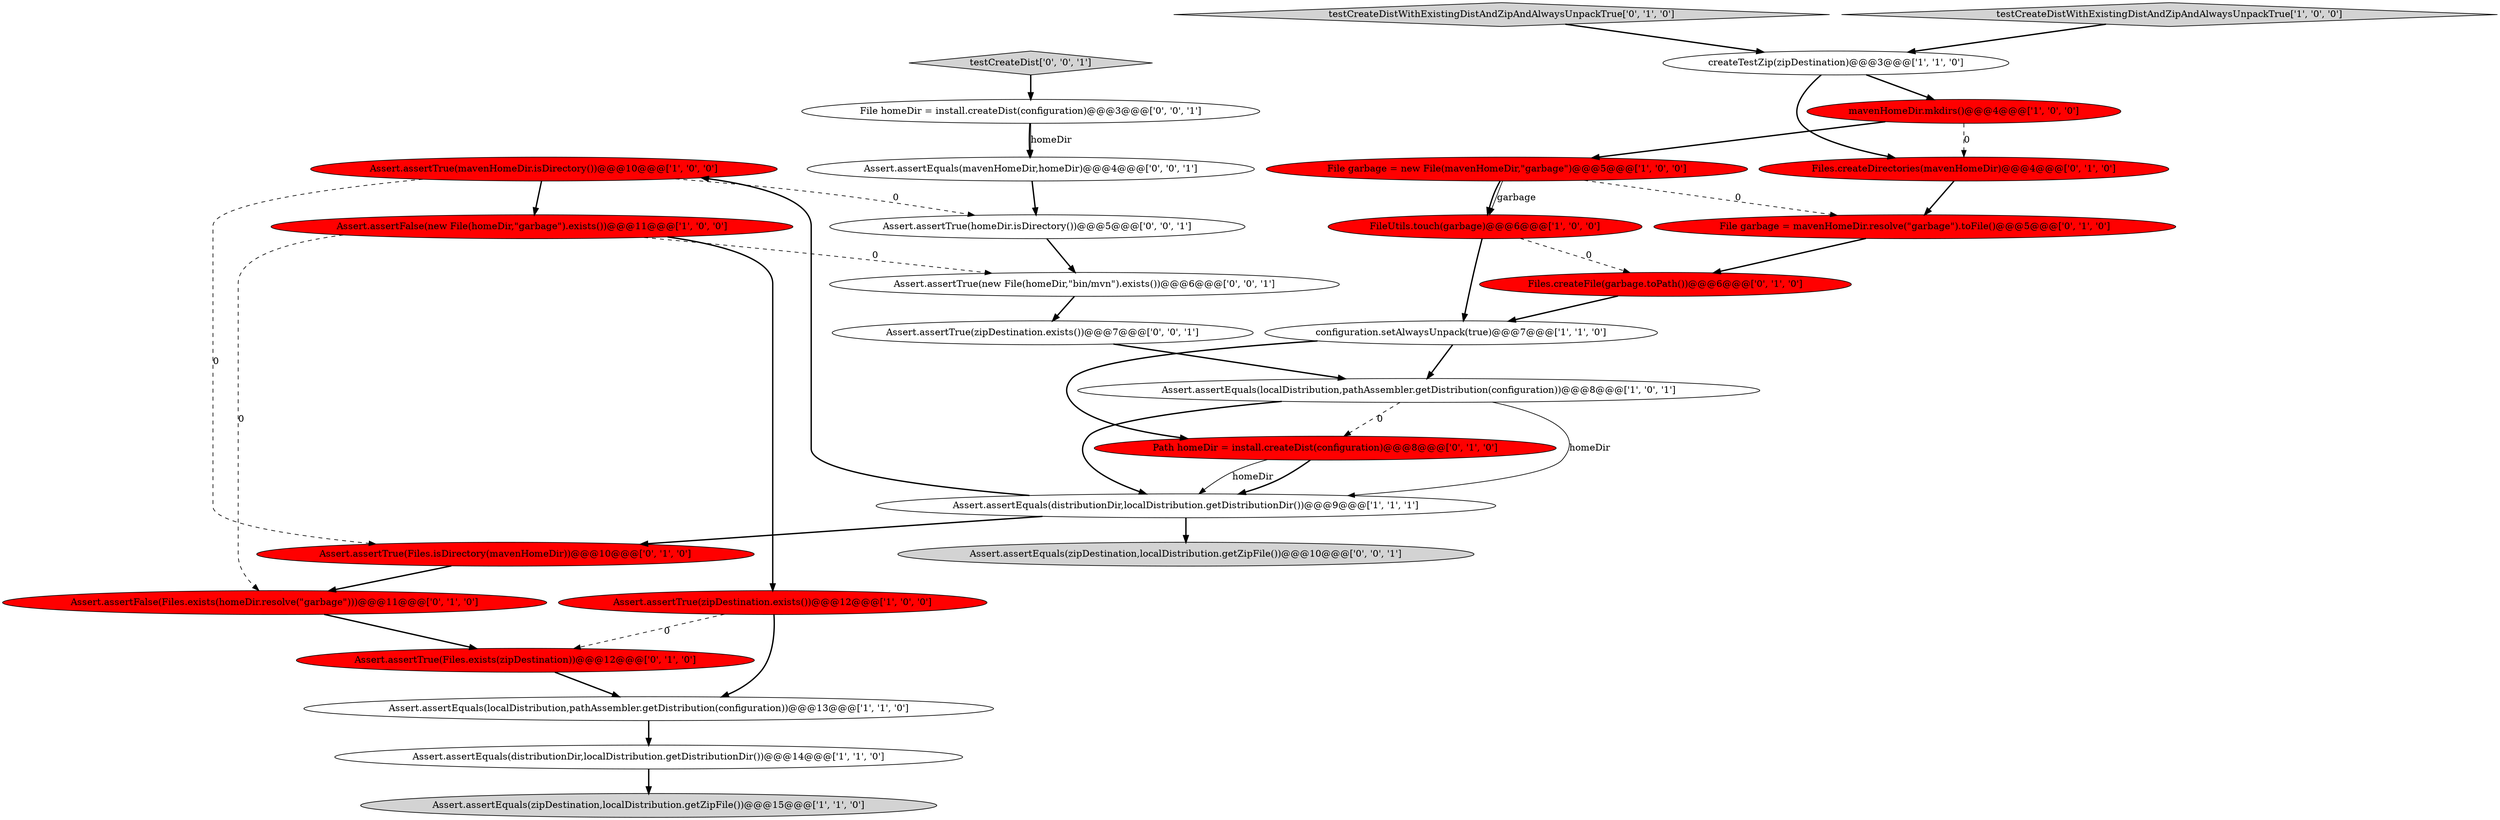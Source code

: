 digraph {
2 [style = filled, label = "Assert.assertTrue(mavenHomeDir.isDirectory())@@@10@@@['1', '0', '0']", fillcolor = red, shape = ellipse image = "AAA1AAABBB1BBB"];
11 [style = filled, label = "createTestZip(zipDestination)@@@3@@@['1', '1', '0']", fillcolor = white, shape = ellipse image = "AAA0AAABBB1BBB"];
26 [style = filled, label = "Assert.assertTrue(homeDir.isDirectory())@@@5@@@['0', '0', '1']", fillcolor = white, shape = ellipse image = "AAA0AAABBB3BBB"];
27 [style = filled, label = "Assert.assertEquals(zipDestination,localDistribution.getZipFile())@@@10@@@['0', '0', '1']", fillcolor = lightgray, shape = ellipse image = "AAA0AAABBB3BBB"];
20 [style = filled, label = "testCreateDistWithExistingDistAndZipAndAlwaysUnpackTrue['0', '1', '0']", fillcolor = lightgray, shape = diamond image = "AAA0AAABBB2BBB"];
10 [style = filled, label = "Assert.assertFalse(new File(homeDir,\"garbage\").exists())@@@11@@@['1', '0', '0']", fillcolor = red, shape = ellipse image = "AAA1AAABBB1BBB"];
13 [style = filled, label = "Assert.assertEquals(distributionDir,localDistribution.getDistributionDir())@@@9@@@['1', '1', '1']", fillcolor = white, shape = ellipse image = "AAA0AAABBB1BBB"];
1 [style = filled, label = "FileUtils.touch(garbage)@@@6@@@['1', '0', '0']", fillcolor = red, shape = ellipse image = "AAA1AAABBB1BBB"];
14 [style = filled, label = "File garbage = mavenHomeDir.resolve(\"garbage\").toFile()@@@5@@@['0', '1', '0']", fillcolor = red, shape = ellipse image = "AAA1AAABBB2BBB"];
18 [style = filled, label = "Files.createFile(garbage.toPath())@@@6@@@['0', '1', '0']", fillcolor = red, shape = ellipse image = "AAA1AAABBB2BBB"];
25 [style = filled, label = "File homeDir = install.createDist(configuration)@@@3@@@['0', '0', '1']", fillcolor = white, shape = ellipse image = "AAA0AAABBB3BBB"];
5 [style = filled, label = "Assert.assertEquals(localDistribution,pathAssembler.getDistribution(configuration))@@@13@@@['1', '1', '0']", fillcolor = white, shape = ellipse image = "AAA0AAABBB1BBB"];
3 [style = filled, label = "Assert.assertTrue(zipDestination.exists())@@@12@@@['1', '0', '0']", fillcolor = red, shape = ellipse image = "AAA1AAABBB1BBB"];
12 [style = filled, label = "File garbage = new File(mavenHomeDir,\"garbage\")@@@5@@@['1', '0', '0']", fillcolor = red, shape = ellipse image = "AAA1AAABBB1BBB"];
7 [style = filled, label = "configuration.setAlwaysUnpack(true)@@@7@@@['1', '1', '0']", fillcolor = white, shape = ellipse image = "AAA0AAABBB1BBB"];
15 [style = filled, label = "Path homeDir = install.createDist(configuration)@@@8@@@['0', '1', '0']", fillcolor = red, shape = ellipse image = "AAA1AAABBB2BBB"];
9 [style = filled, label = "Assert.assertEquals(zipDestination,localDistribution.getZipFile())@@@15@@@['1', '1', '0']", fillcolor = lightgray, shape = ellipse image = "AAA0AAABBB1BBB"];
28 [style = filled, label = "testCreateDist['0', '0', '1']", fillcolor = lightgray, shape = diamond image = "AAA0AAABBB3BBB"];
16 [style = filled, label = "Assert.assertTrue(Files.isDirectory(mavenHomeDir))@@@10@@@['0', '1', '0']", fillcolor = red, shape = ellipse image = "AAA1AAABBB2BBB"];
0 [style = filled, label = "testCreateDistWithExistingDistAndZipAndAlwaysUnpackTrue['1', '0', '0']", fillcolor = lightgray, shape = diamond image = "AAA0AAABBB1BBB"];
22 [style = filled, label = "Assert.assertEquals(mavenHomeDir,homeDir)@@@4@@@['0', '0', '1']", fillcolor = white, shape = ellipse image = "AAA0AAABBB3BBB"];
21 [style = filled, label = "Files.createDirectories(mavenHomeDir)@@@4@@@['0', '1', '0']", fillcolor = red, shape = ellipse image = "AAA1AAABBB2BBB"];
6 [style = filled, label = "Assert.assertEquals(localDistribution,pathAssembler.getDistribution(configuration))@@@8@@@['1', '0', '1']", fillcolor = white, shape = ellipse image = "AAA0AAABBB1BBB"];
17 [style = filled, label = "Assert.assertTrue(Files.exists(zipDestination))@@@12@@@['0', '1', '0']", fillcolor = red, shape = ellipse image = "AAA1AAABBB2BBB"];
4 [style = filled, label = "Assert.assertEquals(distributionDir,localDistribution.getDistributionDir())@@@14@@@['1', '1', '0']", fillcolor = white, shape = ellipse image = "AAA0AAABBB1BBB"];
8 [style = filled, label = "mavenHomeDir.mkdirs()@@@4@@@['1', '0', '0']", fillcolor = red, shape = ellipse image = "AAA1AAABBB1BBB"];
19 [style = filled, label = "Assert.assertFalse(Files.exists(homeDir.resolve(\"garbage\")))@@@11@@@['0', '1', '0']", fillcolor = red, shape = ellipse image = "AAA1AAABBB2BBB"];
24 [style = filled, label = "Assert.assertTrue(zipDestination.exists())@@@7@@@['0', '0', '1']", fillcolor = white, shape = ellipse image = "AAA0AAABBB3BBB"];
23 [style = filled, label = "Assert.assertTrue(new File(homeDir,\"bin/mvn\").exists())@@@6@@@['0', '0', '1']", fillcolor = white, shape = ellipse image = "AAA0AAABBB3BBB"];
15->13 [style = solid, label="homeDir"];
4->9 [style = bold, label=""];
22->26 [style = bold, label=""];
17->5 [style = bold, label=""];
15->13 [style = bold, label=""];
3->17 [style = dashed, label="0"];
25->22 [style = bold, label=""];
10->19 [style = dashed, label="0"];
11->21 [style = bold, label=""];
0->11 [style = bold, label=""];
10->3 [style = bold, label=""];
25->22 [style = solid, label="homeDir"];
1->18 [style = dashed, label="0"];
19->17 [style = bold, label=""];
20->11 [style = bold, label=""];
8->21 [style = dashed, label="0"];
16->19 [style = bold, label=""];
2->10 [style = bold, label=""];
12->1 [style = bold, label=""];
1->7 [style = bold, label=""];
13->16 [style = bold, label=""];
6->13 [style = solid, label="homeDir"];
3->5 [style = bold, label=""];
23->24 [style = bold, label=""];
13->27 [style = bold, label=""];
12->14 [style = dashed, label="0"];
6->15 [style = dashed, label="0"];
2->16 [style = dashed, label="0"];
6->13 [style = bold, label=""];
26->23 [style = bold, label=""];
5->4 [style = bold, label=""];
7->6 [style = bold, label=""];
12->1 [style = solid, label="garbage"];
13->2 [style = bold, label=""];
28->25 [style = bold, label=""];
11->8 [style = bold, label=""];
7->15 [style = bold, label=""];
14->18 [style = bold, label=""];
2->26 [style = dashed, label="0"];
18->7 [style = bold, label=""];
10->23 [style = dashed, label="0"];
24->6 [style = bold, label=""];
8->12 [style = bold, label=""];
21->14 [style = bold, label=""];
}
